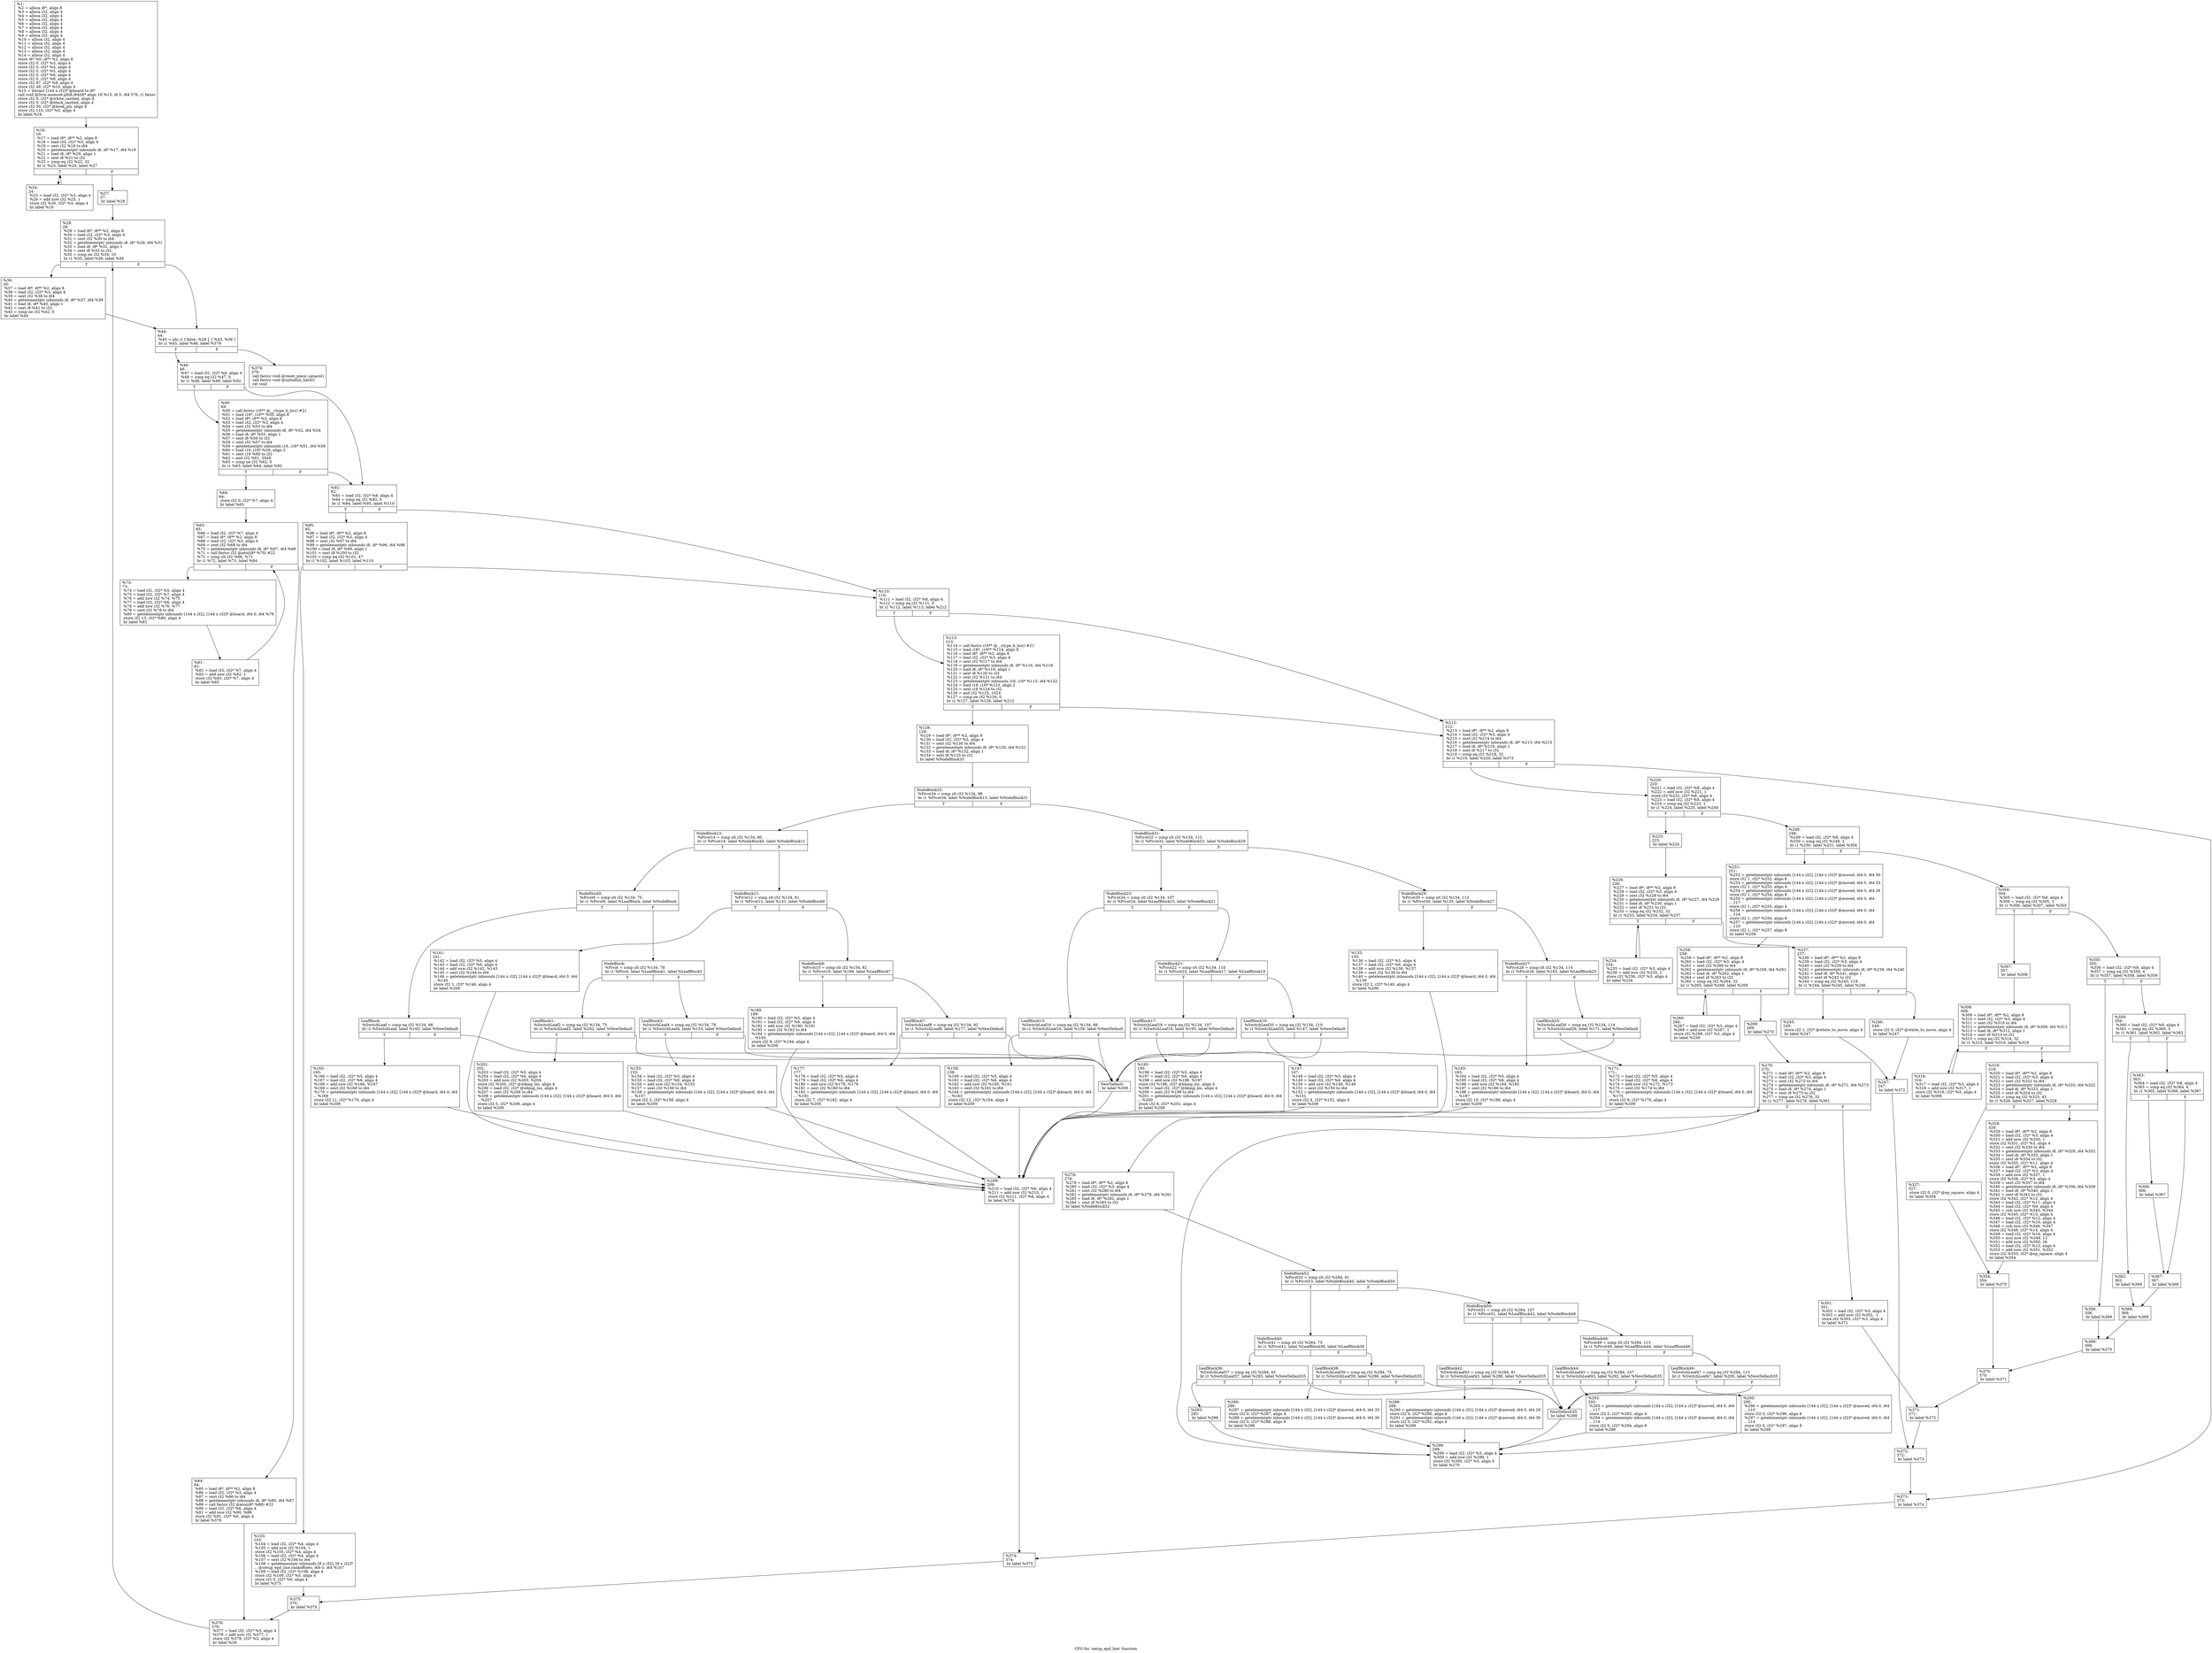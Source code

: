 digraph "CFG for 'setup_epd_line' function" {
	label="CFG for 'setup_epd_line' function";

	Node0x260f450 [shape=record,label="{%1:\l  %2 = alloca i8*, align 8\l  %3 = alloca i32, align 4\l  %4 = alloca i32, align 4\l  %5 = alloca i32, align 4\l  %6 = alloca i32, align 4\l  %7 = alloca i32, align 4\l  %8 = alloca i32, align 4\l  %9 = alloca i32, align 4\l  %10 = alloca i32, align 4\l  %11 = alloca i32, align 4\l  %12 = alloca i32, align 4\l  %13 = alloca i32, align 4\l  %14 = alloca i32, align 4\l  store i8* %0, i8** %2, align 8\l  store i32 0, i32* %3, align 4\l  store i32 0, i32* %4, align 4\l  store i32 0, i32* %5, align 4\l  store i32 0, i32* %6, align 4\l  store i32 0, i32* %8, align 4\l  store i32 97, i32* %9, align 4\l  store i32 49, i32* %10, align 4\l  %15 = bitcast [144 x i32]* @board to i8*\l  call void @llvm.memset.p0i8.i64(i8* align 16 %15, i8 0, i64 576, i1 false)\l  store i32 0, i32* @white_castled, align 4\l  store i32 0, i32* @black_castled, align 4\l  store i32 50, i32* @book_ply, align 4\l  store i32 110, i32* %5, align 4\l  br label %16\l}"];
	Node0x260f450 -> Node0x25ccbe0;
	Node0x25ccbe0 [shape=record,label="{%16:\l16:                                               \l  %17 = load i8*, i8** %2, align 8\l  %18 = load i32, i32* %3, align 4\l  %19 = sext i32 %18 to i64\l  %20 = getelementptr inbounds i8, i8* %17, i64 %19\l  %21 = load i8, i8* %20, align 1\l  %22 = sext i8 %21 to i32\l  %23 = icmp eq i32 %22, 32\l  br i1 %23, label %24, label %27\l|{<s0>T|<s1>F}}"];
	Node0x25ccbe0:s0 -> Node0x25ccc30;
	Node0x25ccbe0:s1 -> Node0x25ccc80;
	Node0x25ccc30 [shape=record,label="{%24:\l24:                                               \l  %25 = load i32, i32* %3, align 4\l  %26 = add nsw i32 %25, 1\l  store i32 %26, i32* %3, align 4\l  br label %16\l}"];
	Node0x25ccc30 -> Node0x25ccbe0;
	Node0x25ccc80 [shape=record,label="{%27:\l27:                                               \l  br label %28\l}"];
	Node0x25ccc80 -> Node0x25cccd0;
	Node0x25cccd0 [shape=record,label="{%28:\l28:                                               \l  %29 = load i8*, i8** %2, align 8\l  %30 = load i32, i32* %3, align 4\l  %31 = sext i32 %30 to i64\l  %32 = getelementptr inbounds i8, i8* %29, i64 %31\l  %33 = load i8, i8* %32, align 1\l  %34 = sext i8 %33 to i32\l  %35 = icmp ne i32 %34, 10\l  br i1 %35, label %36, label %44\l|{<s0>T|<s1>F}}"];
	Node0x25cccd0:s0 -> Node0x25ccd20;
	Node0x25cccd0:s1 -> Node0x25ccd70;
	Node0x25ccd20 [shape=record,label="{%36:\l36:                                               \l  %37 = load i8*, i8** %2, align 8\l  %38 = load i32, i32* %3, align 4\l  %39 = sext i32 %38 to i64\l  %40 = getelementptr inbounds i8, i8* %37, i64 %39\l  %41 = load i8, i8* %40, align 1\l  %42 = sext i8 %41 to i32\l  %43 = icmp ne i32 %42, 0\l  br label %44\l}"];
	Node0x25ccd20 -> Node0x25ccd70;
	Node0x25ccd70 [shape=record,label="{%44:\l44:                                               \l  %45 = phi i1 [ false, %28 ], [ %43, %36 ]\l  br i1 %45, label %46, label %379\l|{<s0>T|<s1>F}}"];
	Node0x25ccd70:s0 -> Node0x25ccdc0;
	Node0x25ccd70:s1 -> Node0x2611fd0;
	Node0x25ccdc0 [shape=record,label="{%46:\l46:                                               \l  %47 = load i32, i32* %8, align 4\l  %48 = icmp eq i32 %47, 0\l  br i1 %48, label %49, label %92\l|{<s0>T|<s1>F}}"];
	Node0x25ccdc0:s0 -> Node0x25cce10;
	Node0x25ccdc0:s1 -> Node0x25ccff0;
	Node0x25cce10 [shape=record,label="{%49:\l49:                                               \l  %50 = call fastcc i16** @__ctype_b_loc() #21\l  %51 = load i16*, i16** %50, align 8\l  %52 = load i8*, i8** %2, align 8\l  %53 = load i32, i32* %3, align 4\l  %54 = sext i32 %53 to i64\l  %55 = getelementptr inbounds i8, i8* %52, i64 %54\l  %56 = load i8, i8* %55, align 1\l  %57 = sext i8 %56 to i32\l  %58 = sext i32 %57 to i64\l  %59 = getelementptr inbounds i16, i16* %51, i64 %58\l  %60 = load i16, i16* %59, align 2\l  %61 = zext i16 %60 to i32\l  %62 = and i32 %61, 2048\l  %63 = icmp ne i32 %62, 0\l  br i1 %63, label %64, label %92\l|{<s0>T|<s1>F}}"];
	Node0x25cce10:s0 -> Node0x25cce60;
	Node0x25cce10:s1 -> Node0x25ccff0;
	Node0x25cce60 [shape=record,label="{%64:\l64:                                               \l  store i32 0, i32* %7, align 4\l  br label %65\l}"];
	Node0x25cce60 -> Node0x25cceb0;
	Node0x25cceb0 [shape=record,label="{%65:\l65:                                               \l  %66 = load i32, i32* %7, align 4\l  %67 = load i8*, i8** %2, align 8\l  %68 = load i32, i32* %3, align 4\l  %69 = sext i32 %68 to i64\l  %70 = getelementptr inbounds i8, i8* %67, i64 %69\l  %71 = call fastcc i32 @atoi(i8* %70) #22\l  %72 = icmp slt i32 %66, %71\l  br i1 %72, label %73, label %84\l|{<s0>T|<s1>F}}"];
	Node0x25cceb0:s0 -> Node0x25ccf00;
	Node0x25cceb0:s1 -> Node0x25ccfa0;
	Node0x25ccf00 [shape=record,label="{%73:\l73:                                               \l  %74 = load i32, i32* %5, align 4\l  %75 = load i32, i32* %7, align 4\l  %76 = add nsw i32 %74, %75\l  %77 = load i32, i32* %6, align 4\l  %78 = add nsw i32 %76, %77\l  %79 = sext i32 %78 to i64\l  %80 = getelementptr inbounds [144 x i32], [144 x i32]* @board, i64 0, i64 %79\l  store i32 13, i32* %80, align 4\l  br label %81\l}"];
	Node0x25ccf00 -> Node0x25ccf50;
	Node0x25ccf50 [shape=record,label="{%81:\l81:                                               \l  %82 = load i32, i32* %7, align 4\l  %83 = add nsw i32 %82, 1\l  store i32 %83, i32* %7, align 4\l  br label %65\l}"];
	Node0x25ccf50 -> Node0x25cceb0;
	Node0x25ccfa0 [shape=record,label="{%84:\l84:                                               \l  %85 = load i8*, i8** %2, align 8\l  %86 = load i32, i32* %3, align 4\l  %87 = sext i32 %86 to i64\l  %88 = getelementptr inbounds i8, i8* %85, i64 %87\l  %89 = call fastcc i32 @atoi(i8* %88) #22\l  %90 = load i32, i32* %6, align 4\l  %91 = add nsw i32 %90, %89\l  store i32 %91, i32* %6, align 4\l  br label %376\l}"];
	Node0x25ccfa0 -> Node0x2611f80;
	Node0x25ccff0 [shape=record,label="{%92:\l92:                                               \l  %93 = load i32, i32* %8, align 4\l  %94 = icmp eq i32 %93, 0\l  br i1 %94, label %95, label %110\l|{<s0>T|<s1>F}}"];
	Node0x25ccff0:s0 -> Node0x25cd040;
	Node0x25ccff0:s1 -> Node0x25cd0e0;
	Node0x25cd040 [shape=record,label="{%95:\l95:                                               \l  %96 = load i8*, i8** %2, align 8\l  %97 = load i32, i32* %3, align 4\l  %98 = sext i32 %97 to i64\l  %99 = getelementptr inbounds i8, i8* %96, i64 %98\l  %100 = load i8, i8* %99, align 1\l  %101 = sext i8 %100 to i32\l  %102 = icmp eq i32 %101, 47\l  br i1 %102, label %103, label %110\l|{<s0>T|<s1>F}}"];
	Node0x25cd040:s0 -> Node0x25cd090;
	Node0x25cd040:s1 -> Node0x25cd0e0;
	Node0x25cd090 [shape=record,label="{%103:\l103:                                              \l  %104 = load i32, i32* %4, align 4\l  %105 = add nsw i32 %104, 1\l  store i32 %105, i32* %4, align 4\l  %106 = load i32, i32* %4, align 4\l  %107 = sext i32 %106 to i64\l  %108 = getelementptr inbounds [8 x i32], [8 x i32]*\l... @setup_epd_line.rankoffsets, i64 0, i64 %107\l  %109 = load i32, i32* %108, align 4\l  store i32 %109, i32* %5, align 4\l  store i32 0, i32* %6, align 4\l  br label %375\l}"];
	Node0x25cd090 -> Node0x2611f30;
	Node0x25cd0e0 [shape=record,label="{%110:\l110:                                              \l  %111 = load i32, i32* %8, align 4\l  %112 = icmp eq i32 %111, 0\l  br i1 %112, label %113, label %212\l|{<s0>T|<s1>F}}"];
	Node0x25cd0e0:s0 -> Node0x25cd130;
	Node0x25cd0e0:s1 -> Node0x2610e00;
	Node0x25cd130 [shape=record,label="{%113:\l113:                                              \l  %114 = call fastcc i16** @__ctype_b_loc() #21\l  %115 = load i16*, i16** %114, align 8\l  %116 = load i8*, i8** %2, align 8\l  %117 = load i32, i32* %3, align 4\l  %118 = sext i32 %117 to i64\l  %119 = getelementptr inbounds i8, i8* %116, i64 %118\l  %120 = load i8, i8* %119, align 1\l  %121 = sext i8 %120 to i32\l  %122 = sext i32 %121 to i64\l  %123 = getelementptr inbounds i16, i16* %115, i64 %122\l  %124 = load i16, i16* %123, align 2\l  %125 = zext i16 %124 to i32\l  %126 = and i32 %125, 1024\l  %127 = icmp ne i32 %126, 0\l  br i1 %127, label %128, label %212\l|{<s0>T|<s1>F}}"];
	Node0x25cd130:s0 -> Node0x25cd180;
	Node0x25cd130:s1 -> Node0x2610e00;
	Node0x25cd180 [shape=record,label="{%128:\l128:                                              \l  %129 = load i8*, i8** %2, align 8\l  %130 = load i32, i32* %3, align 4\l  %131 = sext i32 %130 to i64\l  %132 = getelementptr inbounds i8, i8* %129, i64 %131\l  %133 = load i8, i8* %132, align 1\l  %134 = sext i8 %133 to i32\l  br label %NodeBlock33\l}"];
	Node0x25cd180 -> Node0x25cd1d0;
	Node0x25cd1d0 [shape=record,label="{NodeBlock33:                                      \l  %Pivot34 = icmp slt i32 %134, 98\l  br i1 %Pivot34, label %NodeBlock13, label %NodeBlock31\l|{<s0>T|<s1>F}}"];
	Node0x25cd1d0:s0 -> Node0x25cd4f0;
	Node0x25cd1d0:s1 -> Node0x25cd220;
	Node0x25cd220 [shape=record,label="{NodeBlock31:                                      \l  %Pivot32 = icmp slt i32 %134, 112\l  br i1 %Pivot32, label %NodeBlock23, label %NodeBlock29\l|{<s0>T|<s1>F}}"];
	Node0x25cd220:s0 -> Node0x25cd360;
	Node0x25cd220:s1 -> Node0x25cd270;
	Node0x25cd270 [shape=record,label="{NodeBlock29:                                      \l  %Pivot30 = icmp slt i32 %134, 113\l  br i1 %Pivot30, label %135, label %NodeBlock27\l|{<s0>T|<s1>F}}"];
	Node0x25cd270:s0 -> Node0x26109a0;
	Node0x25cd270:s1 -> Node0x25cd2c0;
	Node0x25cd2c0 [shape=record,label="{NodeBlock27:                                      \l  %Pivot28 = icmp slt i32 %134, 114\l  br i1 %Pivot28, label %183, label %LeafBlock25\l|{<s0>T|<s1>F}}"];
	Node0x25cd2c0:s0 -> Node0x2610c20;
	Node0x25cd2c0:s1 -> Node0x25cd310;
	Node0x25cd310 [shape=record,label="{LeafBlock25:                                      \l  %SwitchLeaf26 = icmp eq i32 %134, 114\l  br i1 %SwitchLeaf26, label %171, label %NewDefault\l|{<s0>T|<s1>F}}"];
	Node0x25cd310:s0 -> Node0x2610b80;
	Node0x25cd310:s1 -> Node0x2610d60;
	Node0x25cd360 [shape=record,label="{NodeBlock23:                                      \l  %Pivot24 = icmp slt i32 %134, 107\l  br i1 %Pivot24, label %LeafBlock15, label %NodeBlock21\l|{<s0>T|<s1>F}}"];
	Node0x25cd360:s0 -> Node0x25cd4a0;
	Node0x25cd360:s1 -> Node0x25cd3b0;
	Node0x25cd3b0 [shape=record,label="{NodeBlock21:                                      \l  %Pivot22 = icmp slt i32 %134, 110\l  br i1 %Pivot22, label %LeafBlock17, label %LeafBlock19\l|{<s0>T|<s1>F}}"];
	Node0x25cd3b0:s0 -> Node0x25cd450;
	Node0x25cd3b0:s1 -> Node0x25cd400;
	Node0x25cd400 [shape=record,label="{LeafBlock19:                                      \l  %SwitchLeaf20 = icmp eq i32 %134, 110\l  br i1 %SwitchLeaf20, label %147, label %NewDefault\l|{<s0>T|<s1>F}}"];
	Node0x25cd400:s0 -> Node0x2610a40;
	Node0x25cd400:s1 -> Node0x2610d60;
	Node0x25cd450 [shape=record,label="{LeafBlock17:                                      \l  %SwitchLeaf18 = icmp eq i32 %134, 107\l  br i1 %SwitchLeaf18, label %195, label %NewDefault\l|{<s0>T|<s1>F}}"];
	Node0x25cd450:s0 -> Node0x2610cc0;
	Node0x25cd450:s1 -> Node0x2610d60;
	Node0x25cd4a0 [shape=record,label="{LeafBlock15:                                      \l  %SwitchLeaf16 = icmp eq i32 %134, 98\l  br i1 %SwitchLeaf16, label %159, label %NewDefault\l|{<s0>T|<s1>F}}"];
	Node0x25cd4a0:s0 -> Node0x2610ae0;
	Node0x25cd4a0:s1 -> Node0x2610d60;
	Node0x25cd4f0 [shape=record,label="{NodeBlock13:                                      \l  %Pivot14 = icmp slt i32 %134, 80\l  br i1 %Pivot14, label %NodeBlock5, label %NodeBlock11\l|{<s0>T|<s1>F}}"];
	Node0x25cd4f0:s0 -> Node0x2610810;
	Node0x25cd4f0:s1 -> Node0x25cd540;
	Node0x25cd540 [shape=record,label="{NodeBlock11:                                      \l  %Pivot12 = icmp slt i32 %134, 81\l  br i1 %Pivot12, label %141, label %NodeBlock9\l|{<s0>T|<s1>F}}"];
	Node0x25cd540:s0 -> Node0x26109f0;
	Node0x25cd540:s1 -> Node0x25cd590;
	Node0x25cd590 [shape=record,label="{NodeBlock9:                                       \l  %Pivot10 = icmp slt i32 %134, 82\l  br i1 %Pivot10, label %189, label %LeafBlock7\l|{<s0>T|<s1>F}}"];
	Node0x25cd590:s0 -> Node0x2610c70;
	Node0x25cd590:s1 -> Node0x25cd5e0;
	Node0x25cd5e0 [shape=record,label="{LeafBlock7:                                       \l  %SwitchLeaf8 = icmp eq i32 %134, 82\l  br i1 %SwitchLeaf8, label %177, label %NewDefault\l|{<s0>T|<s1>F}}"];
	Node0x25cd5e0:s0 -> Node0x2610bd0;
	Node0x25cd5e0:s1 -> Node0x2610d60;
	Node0x2610810 [shape=record,label="{NodeBlock5:                                       \l  %Pivot6 = icmp slt i32 %134, 75\l  br i1 %Pivot6, label %LeafBlock, label %NodeBlock\l|{<s0>T|<s1>F}}"];
	Node0x2610810:s0 -> Node0x2610950;
	Node0x2610810:s1 -> Node0x2610860;
	Node0x2610860 [shape=record,label="{NodeBlock:                                        \l  %Pivot = icmp slt i32 %134, 78\l  br i1 %Pivot, label %LeafBlock1, label %LeafBlock3\l|{<s0>T|<s1>F}}"];
	Node0x2610860:s0 -> Node0x2610900;
	Node0x2610860:s1 -> Node0x26108b0;
	Node0x26108b0 [shape=record,label="{LeafBlock3:                                       \l  %SwitchLeaf4 = icmp eq i32 %134, 78\l  br i1 %SwitchLeaf4, label %153, label %NewDefault\l|{<s0>T|<s1>F}}"];
	Node0x26108b0:s0 -> Node0x2610a90;
	Node0x26108b0:s1 -> Node0x2610d60;
	Node0x2610900 [shape=record,label="{LeafBlock1:                                       \l  %SwitchLeaf2 = icmp eq i32 %134, 75\l  br i1 %SwitchLeaf2, label %202, label %NewDefault\l|{<s0>T|<s1>F}}"];
	Node0x2610900:s0 -> Node0x2610d10;
	Node0x2610900:s1 -> Node0x2610d60;
	Node0x2610950 [shape=record,label="{LeafBlock:                                        \l  %SwitchLeaf = icmp eq i32 %134, 66\l  br i1 %SwitchLeaf, label %165, label %NewDefault\l|{<s0>T|<s1>F}}"];
	Node0x2610950:s0 -> Node0x2610b30;
	Node0x2610950:s1 -> Node0x2610d60;
	Node0x26109a0 [shape=record,label="{%135:\l135:                                              \l  %136 = load i32, i32* %5, align 4\l  %137 = load i32, i32* %6, align 4\l  %138 = add nsw i32 %136, %137\l  %139 = sext i32 %138 to i64\l  %140 = getelementptr inbounds [144 x i32], [144 x i32]* @board, i64 0, i64\l... %139\l  store i32 2, i32* %140, align 4\l  br label %209\l}"];
	Node0x26109a0 -> Node0x2610db0;
	Node0x26109f0 [shape=record,label="{%141:\l141:                                              \l  %142 = load i32, i32* %5, align 4\l  %143 = load i32, i32* %6, align 4\l  %144 = add nsw i32 %142, %143\l  %145 = sext i32 %144 to i64\l  %146 = getelementptr inbounds [144 x i32], [144 x i32]* @board, i64 0, i64\l... %145\l  store i32 1, i32* %146, align 4\l  br label %209\l}"];
	Node0x26109f0 -> Node0x2610db0;
	Node0x2610a40 [shape=record,label="{%147:\l147:                                              \l  %148 = load i32, i32* %5, align 4\l  %149 = load i32, i32* %6, align 4\l  %150 = add nsw i32 %148, %149\l  %151 = sext i32 %150 to i64\l  %152 = getelementptr inbounds [144 x i32], [144 x i32]* @board, i64 0, i64\l... %151\l  store i32 4, i32* %152, align 4\l  br label %209\l}"];
	Node0x2610a40 -> Node0x2610db0;
	Node0x2610a90 [shape=record,label="{%153:\l153:                                              \l  %154 = load i32, i32* %5, align 4\l  %155 = load i32, i32* %6, align 4\l  %156 = add nsw i32 %154, %155\l  %157 = sext i32 %156 to i64\l  %158 = getelementptr inbounds [144 x i32], [144 x i32]* @board, i64 0, i64\l... %157\l  store i32 3, i32* %158, align 4\l  br label %209\l}"];
	Node0x2610a90 -> Node0x2610db0;
	Node0x2610ae0 [shape=record,label="{%159:\l159:                                              \l  %160 = load i32, i32* %5, align 4\l  %161 = load i32, i32* %6, align 4\l  %162 = add nsw i32 %160, %161\l  %163 = sext i32 %162 to i64\l  %164 = getelementptr inbounds [144 x i32], [144 x i32]* @board, i64 0, i64\l... %163\l  store i32 12, i32* %164, align 4\l  br label %209\l}"];
	Node0x2610ae0 -> Node0x2610db0;
	Node0x2610b30 [shape=record,label="{%165:\l165:                                              \l  %166 = load i32, i32* %5, align 4\l  %167 = load i32, i32* %6, align 4\l  %168 = add nsw i32 %166, %167\l  %169 = sext i32 %168 to i64\l  %170 = getelementptr inbounds [144 x i32], [144 x i32]* @board, i64 0, i64\l... %169\l  store i32 11, i32* %170, align 4\l  br label %209\l}"];
	Node0x2610b30 -> Node0x2610db0;
	Node0x2610b80 [shape=record,label="{%171:\l171:                                              \l  %172 = load i32, i32* %5, align 4\l  %173 = load i32, i32* %6, align 4\l  %174 = add nsw i32 %172, %173\l  %175 = sext i32 %174 to i64\l  %176 = getelementptr inbounds [144 x i32], [144 x i32]* @board, i64 0, i64\l... %175\l  store i32 8, i32* %176, align 4\l  br label %209\l}"];
	Node0x2610b80 -> Node0x2610db0;
	Node0x2610bd0 [shape=record,label="{%177:\l177:                                              \l  %178 = load i32, i32* %5, align 4\l  %179 = load i32, i32* %6, align 4\l  %180 = add nsw i32 %178, %179\l  %181 = sext i32 %180 to i64\l  %182 = getelementptr inbounds [144 x i32], [144 x i32]* @board, i64 0, i64\l... %181\l  store i32 7, i32* %182, align 4\l  br label %209\l}"];
	Node0x2610bd0 -> Node0x2610db0;
	Node0x2610c20 [shape=record,label="{%183:\l183:                                              \l  %184 = load i32, i32* %5, align 4\l  %185 = load i32, i32* %6, align 4\l  %186 = add nsw i32 %184, %185\l  %187 = sext i32 %186 to i64\l  %188 = getelementptr inbounds [144 x i32], [144 x i32]* @board, i64 0, i64\l... %187\l  store i32 10, i32* %188, align 4\l  br label %209\l}"];
	Node0x2610c20 -> Node0x2610db0;
	Node0x2610c70 [shape=record,label="{%189:\l189:                                              \l  %190 = load i32, i32* %5, align 4\l  %191 = load i32, i32* %6, align 4\l  %192 = add nsw i32 %190, %191\l  %193 = sext i32 %192 to i64\l  %194 = getelementptr inbounds [144 x i32], [144 x i32]* @board, i64 0, i64\l... %193\l  store i32 9, i32* %194, align 4\l  br label %209\l}"];
	Node0x2610c70 -> Node0x2610db0;
	Node0x2610cc0 [shape=record,label="{%195:\l195:                                              \l  %196 = load i32, i32* %5, align 4\l  %197 = load i32, i32* %6, align 4\l  %198 = add nsw i32 %196, %197\l  store i32 %198, i32* @bking_loc, align 4\l  %199 = load i32, i32* @bking_loc, align 4\l  %200 = sext i32 %199 to i64\l  %201 = getelementptr inbounds [144 x i32], [144 x i32]* @board, i64 0, i64\l... %200\l  store i32 6, i32* %201, align 4\l  br label %209\l}"];
	Node0x2610cc0 -> Node0x2610db0;
	Node0x2610d10 [shape=record,label="{%202:\l202:                                              \l  %203 = load i32, i32* %5, align 4\l  %204 = load i32, i32* %6, align 4\l  %205 = add nsw i32 %203, %204\l  store i32 %205, i32* @wking_loc, align 4\l  %206 = load i32, i32* @wking_loc, align 4\l  %207 = sext i32 %206 to i64\l  %208 = getelementptr inbounds [144 x i32], [144 x i32]* @board, i64 0, i64\l... %207\l  store i32 5, i32* %208, align 4\l  br label %209\l}"];
	Node0x2610d10 -> Node0x2610db0;
	Node0x2610d60 [shape=record,label="{NewDefault:                                       \l  br label %209\l}"];
	Node0x2610d60 -> Node0x2610db0;
	Node0x2610db0 [shape=record,label="{%209:\l209:                                              \l  %210 = load i32, i32* %6, align 4\l  %211 = add nsw i32 %210, 1\l  store i32 %211, i32* %6, align 4\l  br label %374\l}"];
	Node0x2610db0 -> Node0x2611ee0;
	Node0x2610e00 [shape=record,label="{%212:\l212:                                              \l  %213 = load i8*, i8** %2, align 8\l  %214 = load i32, i32* %3, align 4\l  %215 = sext i32 %214 to i64\l  %216 = getelementptr inbounds i8, i8* %213, i64 %215\l  %217 = load i8, i8* %216, align 1\l  %218 = sext i8 %217 to i32\l  %219 = icmp eq i32 %218, 32\l  br i1 %219, label %220, label %373\l|{<s0>T|<s1>F}}"];
	Node0x2610e00:s0 -> Node0x2610e50;
	Node0x2610e00:s1 -> Node0x2611e90;
	Node0x2610e50 [shape=record,label="{%220:\l220:                                              \l  %221 = load i32, i32* %8, align 4\l  %222 = add nsw i32 %221, 1\l  store i32 %222, i32* %8, align 4\l  %223 = load i32, i32* %8, align 4\l  %224 = icmp eq i32 %223, 1\l  br i1 %224, label %225, label %248\l|{<s0>T|<s1>F}}"];
	Node0x2610e50:s0 -> Node0x2610ea0;
	Node0x2610e50:s1 -> Node0x26110d0;
	Node0x2610ea0 [shape=record,label="{%225:\l225:                                              \l  br label %226\l}"];
	Node0x2610ea0 -> Node0x2610ef0;
	Node0x2610ef0 [shape=record,label="{%226:\l226:                                              \l  %227 = load i8*, i8** %2, align 8\l  %228 = load i32, i32* %3, align 4\l  %229 = sext i32 %228 to i64\l  %230 = getelementptr inbounds i8, i8* %227, i64 %229\l  %231 = load i8, i8* %230, align 1\l  %232 = sext i8 %231 to i32\l  %233 = icmp eq i32 %232, 32\l  br i1 %233, label %234, label %237\l|{<s0>T|<s1>F}}"];
	Node0x2610ef0:s0 -> Node0x2610f40;
	Node0x2610ef0:s1 -> Node0x2610f90;
	Node0x2610f40 [shape=record,label="{%234:\l234:                                              \l  %235 = load i32, i32* %3, align 4\l  %236 = add nsw i32 %235, 1\l  store i32 %236, i32* %3, align 4\l  br label %226\l}"];
	Node0x2610f40 -> Node0x2610ef0;
	Node0x2610f90 [shape=record,label="{%237:\l237:                                              \l  %238 = load i8*, i8** %2, align 8\l  %239 = load i32, i32* %3, align 4\l  %240 = sext i32 %239 to i64\l  %241 = getelementptr inbounds i8, i8* %238, i64 %240\l  %242 = load i8, i8* %241, align 1\l  %243 = sext i8 %242 to i32\l  %244 = icmp eq i32 %243, 119\l  br i1 %244, label %245, label %246\l|{<s0>T|<s1>F}}"];
	Node0x2610f90:s0 -> Node0x2610fe0;
	Node0x2610f90:s1 -> Node0x2611030;
	Node0x2610fe0 [shape=record,label="{%245:\l245:                                              \l  store i32 1, i32* @white_to_move, align 4\l  br label %247\l}"];
	Node0x2610fe0 -> Node0x2611080;
	Node0x2611030 [shape=record,label="{%246:\l246:                                              \l  store i32 0, i32* @white_to_move, align 4\l  br label %247\l}"];
	Node0x2611030 -> Node0x2611080;
	Node0x2611080 [shape=record,label="{%247:\l247:                                              \l  br label %372\l}"];
	Node0x2611080 -> Node0x2611e40;
	Node0x26110d0 [shape=record,label="{%248:\l248:                                              \l  %249 = load i32, i32* %8, align 4\l  %250 = icmp eq i32 %249, 2\l  br i1 %250, label %251, label %304\l|{<s0>T|<s1>F}}"];
	Node0x26110d0:s0 -> Node0x2611120;
	Node0x26110d0:s1 -> Node0x2611850;
	Node0x2611120 [shape=record,label="{%251:\l251:                                              \l  %252 = getelementptr inbounds [144 x i32], [144 x i32]* @moved, i64 0, i64 30\l  store i32 1, i32* %252, align 8\l  %253 = getelementptr inbounds [144 x i32], [144 x i32]* @moved, i64 0, i64 33\l  store i32 1, i32* %253, align 4\l  %254 = getelementptr inbounds [144 x i32], [144 x i32]* @moved, i64 0, i64 26\l  store i32 1, i32* %254, align 8\l  %255 = getelementptr inbounds [144 x i32], [144 x i32]* @moved, i64 0, i64\l... 117\l  store i32 1, i32* %255, align 4\l  %256 = getelementptr inbounds [144 x i32], [144 x i32]* @moved, i64 0, i64\l... 114\l  store i32 1, i32* %256, align 8\l  %257 = getelementptr inbounds [144 x i32], [144 x i32]* @moved, i64 0, i64\l... 110\l  store i32 1, i32* %257, align 8\l  br label %258\l}"];
	Node0x2611120 -> Node0x2611170;
	Node0x2611170 [shape=record,label="{%258:\l258:                                              \l  %259 = load i8*, i8** %2, align 8\l  %260 = load i32, i32* %3, align 4\l  %261 = sext i32 %260 to i64\l  %262 = getelementptr inbounds i8, i8* %259, i64 %261\l  %263 = load i8, i8* %262, align 1\l  %264 = sext i8 %263 to i32\l  %265 = icmp eq i32 %264, 32\l  br i1 %265, label %266, label %269\l|{<s0>T|<s1>F}}"];
	Node0x2611170:s0 -> Node0x26111c0;
	Node0x2611170:s1 -> Node0x2611210;
	Node0x26111c0 [shape=record,label="{%266:\l266:                                              \l  %267 = load i32, i32* %3, align 4\l  %268 = add nsw i32 %267, 1\l  store i32 %268, i32* %3, align 4\l  br label %258\l}"];
	Node0x26111c0 -> Node0x2611170;
	Node0x2611210 [shape=record,label="{%269:\l269:                                              \l  br label %270\l}"];
	Node0x2611210 -> Node0x2611260;
	Node0x2611260 [shape=record,label="{%270:\l270:                                              \l  %271 = load i8*, i8** %2, align 8\l  %272 = load i32, i32* %3, align 4\l  %273 = sext i32 %272 to i64\l  %274 = getelementptr inbounds i8, i8* %271, i64 %273\l  %275 = load i8, i8* %274, align 1\l  %276 = sext i8 %275 to i32\l  %277 = icmp ne i32 %276, 32\l  br i1 %277, label %278, label %301\l|{<s0>T|<s1>F}}"];
	Node0x2611260:s0 -> Node0x26112b0;
	Node0x2611260:s1 -> Node0x2611800;
	Node0x26112b0 [shape=record,label="{%278:\l278:                                              \l  %279 = load i8*, i8** %2, align 8\l  %280 = load i32, i32* %3, align 4\l  %281 = sext i32 %280 to i64\l  %282 = getelementptr inbounds i8, i8* %279, i64 %281\l  %283 = load i8, i8* %282, align 1\l  %284 = sext i8 %283 to i32\l  br label %NodeBlock52\l}"];
	Node0x26112b0 -> Node0x2611300;
	Node0x2611300 [shape=record,label="{NodeBlock52:                                      \l  %Pivot53 = icmp slt i32 %284, 81\l  br i1 %Pivot53, label %NodeBlock40, label %NodeBlock50\l|{<s0>T|<s1>F}}"];
	Node0x2611300:s0 -> Node0x26114e0;
	Node0x2611300:s1 -> Node0x2611350;
	Node0x2611350 [shape=record,label="{NodeBlock50:                                      \l  %Pivot51 = icmp slt i32 %284, 107\l  br i1 %Pivot51, label %LeafBlock42, label %NodeBlock48\l|{<s0>T|<s1>F}}"];
	Node0x2611350:s0 -> Node0x2611490;
	Node0x2611350:s1 -> Node0x26113a0;
	Node0x26113a0 [shape=record,label="{NodeBlock48:                                      \l  %Pivot49 = icmp slt i32 %284, 113\l  br i1 %Pivot49, label %LeafBlock44, label %LeafBlock46\l|{<s0>T|<s1>F}}"];
	Node0x26113a0:s0 -> Node0x2611440;
	Node0x26113a0:s1 -> Node0x26113f0;
	Node0x26113f0 [shape=record,label="{LeafBlock46:                                      \l  %SwitchLeaf47 = icmp eq i32 %284, 113\l  br i1 %SwitchLeaf47, label %295, label %NewDefault35\l|{<s0>T|<s1>F}}"];
	Node0x26113f0:s0 -> Node0x2611710;
	Node0x26113f0:s1 -> Node0x2611760;
	Node0x2611440 [shape=record,label="{LeafBlock44:                                      \l  %SwitchLeaf45 = icmp eq i32 %284, 107\l  br i1 %SwitchLeaf45, label %292, label %NewDefault35\l|{<s0>T|<s1>F}}"];
	Node0x2611440:s0 -> Node0x26116c0;
	Node0x2611440:s1 -> Node0x2611760;
	Node0x2611490 [shape=record,label="{LeafBlock42:                                      \l  %SwitchLeaf43 = icmp eq i32 %284, 81\l  br i1 %SwitchLeaf43, label %289, label %NewDefault35\l|{<s0>T|<s1>F}}"];
	Node0x2611490:s0 -> Node0x2611670;
	Node0x2611490:s1 -> Node0x2611760;
	Node0x26114e0 [shape=record,label="{NodeBlock40:                                      \l  %Pivot41 = icmp slt i32 %284, 75\l  br i1 %Pivot41, label %LeafBlock36, label %LeafBlock38\l|{<s0>T|<s1>F}}"];
	Node0x26114e0:s0 -> Node0x2611580;
	Node0x26114e0:s1 -> Node0x2611530;
	Node0x2611530 [shape=record,label="{LeafBlock38:                                      \l  %SwitchLeaf39 = icmp eq i32 %284, 75\l  br i1 %SwitchLeaf39, label %286, label %NewDefault35\l|{<s0>T|<s1>F}}"];
	Node0x2611530:s0 -> Node0x2611620;
	Node0x2611530:s1 -> Node0x2611760;
	Node0x2611580 [shape=record,label="{LeafBlock36:                                      \l  %SwitchLeaf37 = icmp eq i32 %284, 45\l  br i1 %SwitchLeaf37, label %285, label %NewDefault35\l|{<s0>T|<s1>F}}"];
	Node0x2611580:s0 -> Node0x26115d0;
	Node0x2611580:s1 -> Node0x2611760;
	Node0x26115d0 [shape=record,label="{%285:\l285:                                              \l  br label %298\l}"];
	Node0x26115d0 -> Node0x26117b0;
	Node0x2611620 [shape=record,label="{%286:\l286:                                              \l  %287 = getelementptr inbounds [144 x i32], [144 x i32]* @moved, i64 0, i64 33\l  store i32 0, i32* %287, align 4\l  %288 = getelementptr inbounds [144 x i32], [144 x i32]* @moved, i64 0, i64 30\l  store i32 0, i32* %288, align 8\l  br label %298\l}"];
	Node0x2611620 -> Node0x26117b0;
	Node0x2611670 [shape=record,label="{%289:\l289:                                              \l  %290 = getelementptr inbounds [144 x i32], [144 x i32]* @moved, i64 0, i64 26\l  store i32 0, i32* %290, align 8\l  %291 = getelementptr inbounds [144 x i32], [144 x i32]* @moved, i64 0, i64 30\l  store i32 0, i32* %291, align 8\l  br label %298\l}"];
	Node0x2611670 -> Node0x26117b0;
	Node0x26116c0 [shape=record,label="{%292:\l292:                                              \l  %293 = getelementptr inbounds [144 x i32], [144 x i32]* @moved, i64 0, i64\l... 117\l  store i32 0, i32* %293, align 4\l  %294 = getelementptr inbounds [144 x i32], [144 x i32]* @moved, i64 0, i64\l... 114\l  store i32 0, i32* %294, align 8\l  br label %298\l}"];
	Node0x26116c0 -> Node0x26117b0;
	Node0x2611710 [shape=record,label="{%295:\l295:                                              \l  %296 = getelementptr inbounds [144 x i32], [144 x i32]* @moved, i64 0, i64\l... 110\l  store i32 0, i32* %296, align 8\l  %297 = getelementptr inbounds [144 x i32], [144 x i32]* @moved, i64 0, i64\l... 114\l  store i32 0, i32* %297, align 8\l  br label %298\l}"];
	Node0x2611710 -> Node0x26117b0;
	Node0x2611760 [shape=record,label="{NewDefault35:                                     \l  br label %298\l}"];
	Node0x2611760 -> Node0x26117b0;
	Node0x26117b0 [shape=record,label="{%298:\l298:                                              \l  %299 = load i32, i32* %3, align 4\l  %300 = add nsw i32 %299, 1\l  store i32 %300, i32* %3, align 4\l  br label %270\l}"];
	Node0x26117b0 -> Node0x2611260;
	Node0x2611800 [shape=record,label="{%301:\l301:                                              \l  %302 = load i32, i32* %3, align 4\l  %303 = add nsw i32 %302, -1\l  store i32 %303, i32* %3, align 4\l  br label %371\l}"];
	Node0x2611800 -> Node0x2611df0;
	Node0x2611850 [shape=record,label="{%304:\l304:                                              \l  %305 = load i32, i32* %8, align 4\l  %306 = icmp eq i32 %305, 3\l  br i1 %306, label %307, label %355\l|{<s0>T|<s1>F}}"];
	Node0x2611850:s0 -> Node0x26118a0;
	Node0x2611850:s1 -> Node0x2611ad0;
	Node0x26118a0 [shape=record,label="{%307:\l307:                                              \l  br label %308\l}"];
	Node0x26118a0 -> Node0x26118f0;
	Node0x26118f0 [shape=record,label="{%308:\l308:                                              \l  %309 = load i8*, i8** %2, align 8\l  %310 = load i32, i32* %3, align 4\l  %311 = sext i32 %310 to i64\l  %312 = getelementptr inbounds i8, i8* %309, i64 %311\l  %313 = load i8, i8* %312, align 1\l  %314 = sext i8 %313 to i32\l  %315 = icmp eq i32 %314, 32\l  br i1 %315, label %316, label %319\l|{<s0>T|<s1>F}}"];
	Node0x26118f0:s0 -> Node0x2611940;
	Node0x26118f0:s1 -> Node0x2611990;
	Node0x2611940 [shape=record,label="{%316:\l316:                                              \l  %317 = load i32, i32* %3, align 4\l  %318 = add nsw i32 %317, 1\l  store i32 %318, i32* %3, align 4\l  br label %308\l}"];
	Node0x2611940 -> Node0x26118f0;
	Node0x2611990 [shape=record,label="{%319:\l319:                                              \l  %320 = load i8*, i8** %2, align 8\l  %321 = load i32, i32* %3, align 4\l  %322 = sext i32 %321 to i64\l  %323 = getelementptr inbounds i8, i8* %320, i64 %322\l  %324 = load i8, i8* %323, align 1\l  %325 = sext i8 %324 to i32\l  %326 = icmp eq i32 %325, 45\l  br i1 %326, label %327, label %328\l|{<s0>T|<s1>F}}"];
	Node0x2611990:s0 -> Node0x26119e0;
	Node0x2611990:s1 -> Node0x2611a30;
	Node0x26119e0 [shape=record,label="{%327:\l327:                                              \l  store i32 0, i32* @ep_square, align 4\l  br label %354\l}"];
	Node0x26119e0 -> Node0x2611a80;
	Node0x2611a30 [shape=record,label="{%328:\l328:                                              \l  %329 = load i8*, i8** %2, align 8\l  %330 = load i32, i32* %3, align 4\l  %331 = add nsw i32 %330, 1\l  store i32 %331, i32* %3, align 4\l  %332 = sext i32 %330 to i64\l  %333 = getelementptr inbounds i8, i8* %329, i64 %332\l  %334 = load i8, i8* %333, align 1\l  %335 = sext i8 %334 to i32\l  store i32 %335, i32* %11, align 4\l  %336 = load i8*, i8** %2, align 8\l  %337 = load i32, i32* %3, align 4\l  %338 = add nsw i32 %337, 1\l  store i32 %338, i32* %3, align 4\l  %339 = sext i32 %337 to i64\l  %340 = getelementptr inbounds i8, i8* %336, i64 %339\l  %341 = load i8, i8* %340, align 1\l  %342 = sext i8 %341 to i32\l  store i32 %342, i32* %12, align 4\l  %343 = load i32, i32* %11, align 4\l  %344 = load i32, i32* %9, align 4\l  %345 = sub nsw i32 %343, %344\l  store i32 %345, i32* %13, align 4\l  %346 = load i32, i32* %12, align 4\l  %347 = load i32, i32* %10, align 4\l  %348 = sub nsw i32 %346, %347\l  store i32 %348, i32* %14, align 4\l  %349 = load i32, i32* %14, align 4\l  %350 = mul nsw i32 %349, 12\l  %351 = add nsw i32 %350, 26\l  %352 = load i32, i32* %13, align 4\l  %353 = add nsw i32 %351, %352\l  store i32 %353, i32* @ep_square, align 4\l  br label %354\l}"];
	Node0x2611a30 -> Node0x2611a80;
	Node0x2611a80 [shape=record,label="{%354:\l354:                                              \l  br label %370\l}"];
	Node0x2611a80 -> Node0x2611da0;
	Node0x2611ad0 [shape=record,label="{%355:\l355:                                              \l  %356 = load i32, i32* %8, align 4\l  %357 = icmp eq i32 %356, 4\l  br i1 %357, label %358, label %359\l|{<s0>T|<s1>F}}"];
	Node0x2611ad0:s0 -> Node0x2611b20;
	Node0x2611ad0:s1 -> Node0x2611b70;
	Node0x2611b20 [shape=record,label="{%358:\l358:                                              \l  br label %369\l}"];
	Node0x2611b20 -> Node0x2611d50;
	Node0x2611b70 [shape=record,label="{%359:\l359:                                              \l  %360 = load i32, i32* %8, align 4\l  %361 = icmp eq i32 %360, 5\l  br i1 %361, label %362, label %363\l|{<s0>T|<s1>F}}"];
	Node0x2611b70:s0 -> Node0x2611bc0;
	Node0x2611b70:s1 -> Node0x2611c10;
	Node0x2611bc0 [shape=record,label="{%362:\l362:                                              \l  br label %368\l}"];
	Node0x2611bc0 -> Node0x2611d00;
	Node0x2611c10 [shape=record,label="{%363:\l363:                                              \l  %364 = load i32, i32* %8, align 4\l  %365 = icmp eq i32 %364, 6\l  br i1 %365, label %366, label %367\l|{<s0>T|<s1>F}}"];
	Node0x2611c10:s0 -> Node0x2611c60;
	Node0x2611c10:s1 -> Node0x2611cb0;
	Node0x2611c60 [shape=record,label="{%366:\l366:                                              \l  br label %367\l}"];
	Node0x2611c60 -> Node0x2611cb0;
	Node0x2611cb0 [shape=record,label="{%367:\l367:                                              \l  br label %368\l}"];
	Node0x2611cb0 -> Node0x2611d00;
	Node0x2611d00 [shape=record,label="{%368:\l368:                                              \l  br label %369\l}"];
	Node0x2611d00 -> Node0x2611d50;
	Node0x2611d50 [shape=record,label="{%369:\l369:                                              \l  br label %370\l}"];
	Node0x2611d50 -> Node0x2611da0;
	Node0x2611da0 [shape=record,label="{%370:\l370:                                              \l  br label %371\l}"];
	Node0x2611da0 -> Node0x2611df0;
	Node0x2611df0 [shape=record,label="{%371:\l371:                                              \l  br label %372\l}"];
	Node0x2611df0 -> Node0x2611e40;
	Node0x2611e40 [shape=record,label="{%372:\l372:                                              \l  br label %373\l}"];
	Node0x2611e40 -> Node0x2611e90;
	Node0x2611e90 [shape=record,label="{%373:\l373:                                              \l  br label %374\l}"];
	Node0x2611e90 -> Node0x2611ee0;
	Node0x2611ee0 [shape=record,label="{%374:\l374:                                              \l  br label %375\l}"];
	Node0x2611ee0 -> Node0x2611f30;
	Node0x2611f30 [shape=record,label="{%375:\l375:                                              \l  br label %376\l}"];
	Node0x2611f30 -> Node0x2611f80;
	Node0x2611f80 [shape=record,label="{%376:\l376:                                              \l  %377 = load i32, i32* %3, align 4\l  %378 = add nsw i32 %377, 1\l  store i32 %378, i32* %3, align 4\l  br label %28\l}"];
	Node0x2611f80 -> Node0x25cccd0;
	Node0x2611fd0 [shape=record,label="{%379:\l379:                                              \l  call fastcc void @reset_piece_square()\l  call fastcc void @initialize_hash()\l  ret void\l}"];
}
